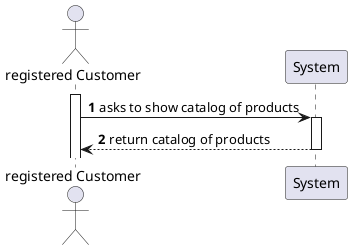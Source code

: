 @startuml
'https://plantuml.com/sequence-diagram

autoactivate on
autonumber

actor "registered Customer" as Customer
participant "System" as System

activate Customer

Customer -> System: asks to show catalog of products
System --> Customer: return catalog of products




@enduml